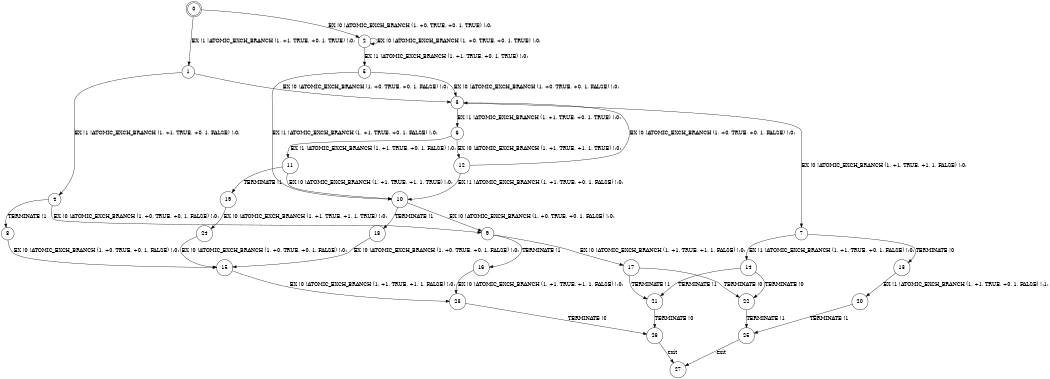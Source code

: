 digraph BCG {
size = "7, 10.5";
center = TRUE;
node [shape = circle];
0 [peripheries = 2];
0 -> 1 [label = "EX !1 !ATOMIC_EXCH_BRANCH (1, +1, TRUE, +0, 1, TRUE) !:0:"];
0 -> 2 [label = "EX !0 !ATOMIC_EXCH_BRANCH (1, +0, TRUE, +0, 1, TRUE) !:0:"];
1 -> 3 [label = "EX !0 !ATOMIC_EXCH_BRANCH (1, +0, TRUE, +0, 1, FALSE) !:0:"];
1 -> 4 [label = "EX !1 !ATOMIC_EXCH_BRANCH (1, +1, TRUE, +0, 1, FALSE) !:0:"];
2 -> 5 [label = "EX !1 !ATOMIC_EXCH_BRANCH (1, +1, TRUE, +0, 1, TRUE) !:0:"];
2 -> 2 [label = "EX !0 !ATOMIC_EXCH_BRANCH (1, +0, TRUE, +0, 1, TRUE) !:0:"];
3 -> 6 [label = "EX !1 !ATOMIC_EXCH_BRANCH (1, +1, TRUE, +0, 1, TRUE) !:0:"];
3 -> 7 [label = "EX !0 !ATOMIC_EXCH_BRANCH (1, +1, TRUE, +1, 1, FALSE) !:0:"];
4 -> 8 [label = "TERMINATE !1"];
4 -> 9 [label = "EX !0 !ATOMIC_EXCH_BRANCH (1, +0, TRUE, +0, 1, FALSE) !:0:"];
5 -> 10 [label = "EX !1 !ATOMIC_EXCH_BRANCH (1, +1, TRUE, +0, 1, FALSE) !:0:"];
5 -> 3 [label = "EX !0 !ATOMIC_EXCH_BRANCH (1, +0, TRUE, +0, 1, FALSE) !:0:"];
6 -> 11 [label = "EX !1 !ATOMIC_EXCH_BRANCH (1, +1, TRUE, +0, 1, FALSE) !:0:"];
6 -> 12 [label = "EX !0 !ATOMIC_EXCH_BRANCH (1, +1, TRUE, +1, 1, TRUE) !:0:"];
7 -> 13 [label = "TERMINATE !0"];
7 -> 14 [label = "EX !1 !ATOMIC_EXCH_BRANCH (1, +1, TRUE, +0, 1, FALSE) !:0:"];
8 -> 15 [label = "EX !0 !ATOMIC_EXCH_BRANCH (1, +0, TRUE, +0, 1, FALSE) !:0:"];
9 -> 16 [label = "TERMINATE !1"];
9 -> 17 [label = "EX !0 !ATOMIC_EXCH_BRANCH (1, +1, TRUE, +1, 1, FALSE) !:0:"];
10 -> 18 [label = "TERMINATE !1"];
10 -> 9 [label = "EX !0 !ATOMIC_EXCH_BRANCH (1, +0, TRUE, +0, 1, FALSE) !:0:"];
11 -> 19 [label = "TERMINATE !1"];
11 -> 10 [label = "EX !0 !ATOMIC_EXCH_BRANCH (1, +1, TRUE, +1, 1, TRUE) !:0:"];
12 -> 10 [label = "EX !1 !ATOMIC_EXCH_BRANCH (1, +1, TRUE, +0, 1, FALSE) !:0:"];
12 -> 3 [label = "EX !0 !ATOMIC_EXCH_BRANCH (1, +0, TRUE, +0, 1, FALSE) !:0:"];
13 -> 20 [label = "EX !1 !ATOMIC_EXCH_BRANCH (1, +1, TRUE, +0, 1, FALSE) !:1:"];
14 -> 21 [label = "TERMINATE !1"];
14 -> 22 [label = "TERMINATE !0"];
15 -> 23 [label = "EX !0 !ATOMIC_EXCH_BRANCH (1, +1, TRUE, +1, 1, FALSE) !:0:"];
16 -> 23 [label = "EX !0 !ATOMIC_EXCH_BRANCH (1, +1, TRUE, +1, 1, FALSE) !:0:"];
17 -> 21 [label = "TERMINATE !1"];
17 -> 22 [label = "TERMINATE !0"];
18 -> 15 [label = "EX !0 !ATOMIC_EXCH_BRANCH (1, +0, TRUE, +0, 1, FALSE) !:0:"];
19 -> 24 [label = "EX !0 !ATOMIC_EXCH_BRANCH (1, +1, TRUE, +1, 1, TRUE) !:0:"];
20 -> 25 [label = "TERMINATE !1"];
21 -> 26 [label = "TERMINATE !0"];
22 -> 25 [label = "TERMINATE !1"];
23 -> 26 [label = "TERMINATE !0"];
24 -> 15 [label = "EX !0 !ATOMIC_EXCH_BRANCH (1, +0, TRUE, +0, 1, FALSE) !:0:"];
25 -> 27 [label = "exit"];
26 -> 27 [label = "exit"];
}

